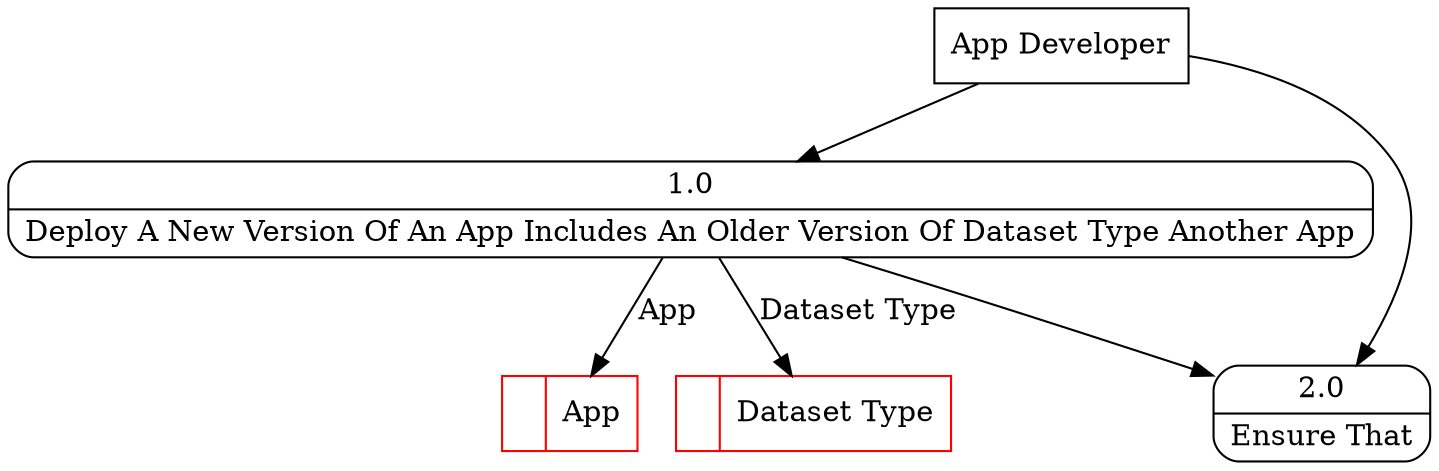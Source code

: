 digraph dfd2{ 
node[shape=record]
200 [label="<f0>  |<f1> App " color=red];
201 [label="<f0>  |<f1> Dataset Type " color=red];
202 [label="App Developer" shape=box];
203 [label="{<f0> 1.0|<f1> Deploy A New Version Of An App Includes An Older Version Of Dataset Type Another App }" shape=Mrecord];
204 [label="{<f0> 2.0|<f1> Ensure That }" shape=Mrecord];
202 -> 203
202 -> 204
203 -> 204
203 -> 200 [label="App"]
203 -> 201 [label="Dataset Type"]
}